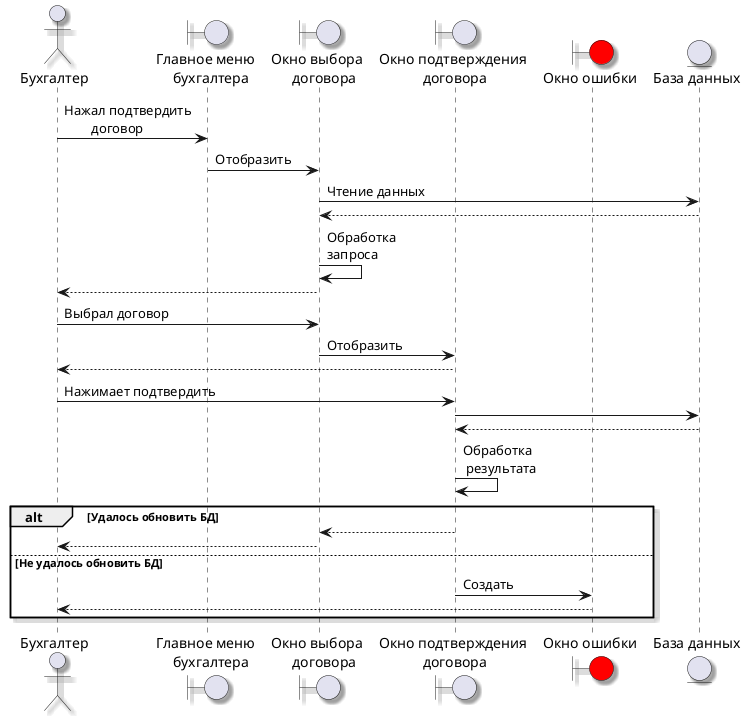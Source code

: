 @startuml
skinparam Shadowing true
actor "Бухгалтер" as accountant
boundary "Главное меню\n   бухгалтера" as mainMenuAc
boundary "Окно выбора\n    договора" as contractWindow
boundary "Окно подтверждения\n договора" as accessContractWindow
boundary "Окно ошибки" as errorWindow #Red

entity "База данных" as fs

accountant -> mainMenuAc :Нажал подтвердить\n\tдоговор
mainMenuAc -> contractWindow :Отобразить
contractWindow -> fs:Чтение данных
fs --> contractWindow
contractWindow -> contractWindow:Обработка\nзапроса
contractWindow --> accountant
accountant -> contractWindow:Выбрал договор
contractWindow -> accessContractWindow :Отобразить
accessContractWindow --> accountant
accountant -> accessContractWindow : Нажимает подтвердить
accessContractWindow -> fs
fs --> accessContractWindow
accessContractWindow -> accessContractWindow :Обработка\n результата

alt Удалось обновить БД
    accessContractWindow --> contractWindow
    contractWindow --> accountant
else Не удалось обновить БД
    accessContractWindow -> errorWindow:Создать
    errorWindow --> accountant
end

@enduml
